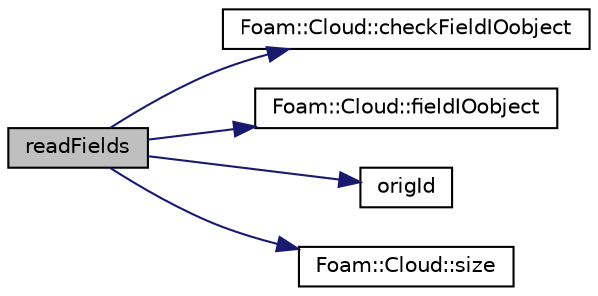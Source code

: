 digraph "readFields"
{
  bgcolor="transparent";
  edge [fontname="Helvetica",fontsize="10",labelfontname="Helvetica",labelfontsize="10"];
  node [fontname="Helvetica",fontsize="10",shape=record];
  rankdir="LR";
  Node4382 [label="readFields",height=0.2,width=0.4,color="black", fillcolor="grey75", style="filled", fontcolor="black"];
  Node4382 -> Node4383 [color="midnightblue",fontsize="10",style="solid",fontname="Helvetica"];
  Node4383 [label="Foam::Cloud::checkFieldIOobject",height=0.2,width=0.4,color="black",URL="$a24697.html#a354ac3d5592a996cb2ed69f23e874528",tooltip="Check lagrangian data field. "];
  Node4382 -> Node4384 [color="midnightblue",fontsize="10",style="solid",fontname="Helvetica"];
  Node4384 [label="Foam::Cloud::fieldIOobject",height=0.2,width=0.4,color="black",URL="$a24697.html#a96931e0eb11f9d9cd97e964e030a2c34",tooltip="Helper to construct IOobject for field and current time. "];
  Node4382 -> Node4385 [color="midnightblue",fontsize="10",style="solid",fontname="Helvetica"];
  Node4385 [label="origId",height=0.2,width=0.4,color="black",URL="$a24721.html#ae017f18cdfc2b47ba85f5e3d39e70315",tooltip="Return const access to the particle id on originating processor. "];
  Node4382 -> Node4386 [color="midnightblue",fontsize="10",style="solid",fontname="Helvetica"];
  Node4386 [label="Foam::Cloud::size",height=0.2,width=0.4,color="black",URL="$a24697.html#a9facbf0a118d395c89884e45a5ca4e4b"];
}
